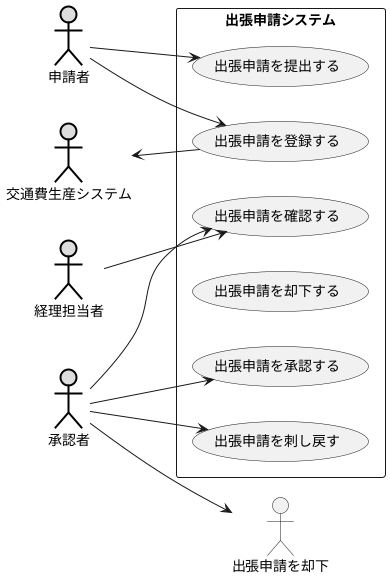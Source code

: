 @startuml 演習
left to right direction
actor 申請者#DDDDDD;line:black;line.bold;
actor 承認者#DDDDDD;line:black;line.bold;
actor 経理担当者#DDDDDD;line:black;line.bold;
actor 交通費生産システム#DDDDDD;line:black;line.bold;
rectangle 出張申請システム{
    usecase 出張申請を登録する
    usecase 出張申請を提出する
    usecase 出張申請を承認する
    usecase 出張申請を却下する
    usecase 出張申請を刺し戻す
    usecase 出張申請を確認する
}
申請者--> 出張申請を登録する
申請者--> 出張申請を提出する
承認者--> 出張申請を承認する
承認者--> 出張申請を却下
承認者--> 出張申請を刺し戻す
承認者--> 出張申請を確認する
経理担当者--> 出張申請を確認する
交通費生産システム<-- 出張申請を登録する
@enduml
